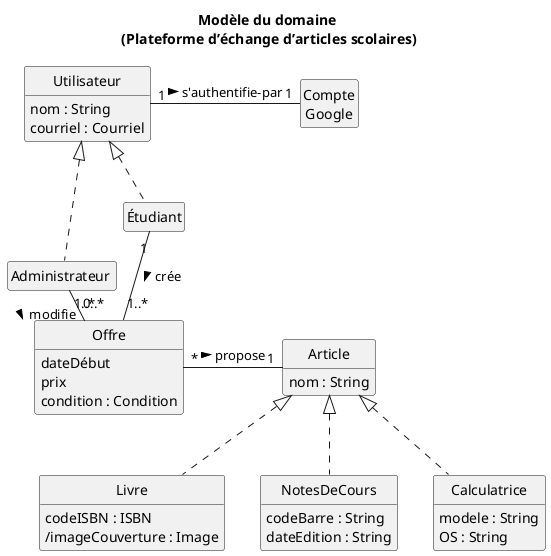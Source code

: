 @startuml
skinparam style strictuml
hide methods
hide empty members
title Modèle du domaine \n(Plateforme d’échange d’articles scolaires)
class Utilisateur {
  nom : String
  courriel : Courriel
}

class  "Étudiant"  as E
class E {
}

class "Administrateur " as A 
class A {
  
}

class "Compte\nGoogle" as Compte {
}

class Article {
  nom : String
}

class Livre {
  codeISBN : ISBN
  /imageCouverture : Image
}
class NotesDeCours {
  codeBarre : String
  dateEdition : String
}
class Calculatrice {
  modele : String
  OS : String
}


class Offre{
  dateDébut
  prix
  condition : Condition
}


A .up.|> Utilisateur
E .up.|> Utilisateur
Livre .up.|> Article
NotesDeCours .up.|> Article
Calculatrice .up.|> Article
Utilisateur "1" - "1" Compte: s'authentifie-par >

E "1" -- "1..*" Offre: crée >
'E "0..*" - "1..*" Offre: Misé >
'E "0..*" - "1..*" Article: recherche >
Offre "*" - "1" Article : propose >
A "1..*" - "0..*" Offre : modifie >
@enduml
